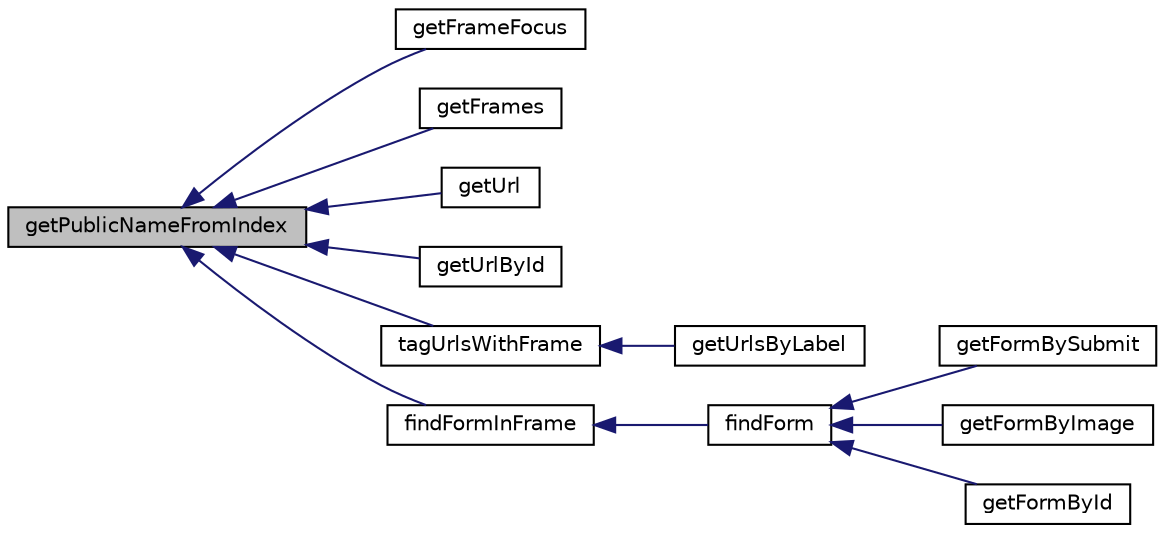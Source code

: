 digraph "getPublicNameFromIndex"
{
  edge [fontname="Helvetica",fontsize="10",labelfontname="Helvetica",labelfontsize="10"];
  node [fontname="Helvetica",fontsize="10",shape=record];
  rankdir="LR";
  Node1 [label="getPublicNameFromIndex",height=0.2,width=0.4,color="black", fillcolor="grey75", style="filled" fontcolor="black"];
  Node1 -> Node2 [dir="back",color="midnightblue",fontsize="10",style="solid",fontname="Helvetica"];
  Node2 [label="getFrameFocus",height=0.2,width=0.4,color="black", fillcolor="white", style="filled",URL="$class_simple_frameset.html#a907414235901866e146986027b0ca872"];
  Node1 -> Node3 [dir="back",color="midnightblue",fontsize="10",style="solid",fontname="Helvetica"];
  Node3 [label="getFrames",height=0.2,width=0.4,color="black", fillcolor="white", style="filled",URL="$class_simple_frameset.html#a3e66056e82f1a966cc1037678f3a38df"];
  Node1 -> Node4 [dir="back",color="midnightblue",fontsize="10",style="solid",fontname="Helvetica"];
  Node4 [label="getUrl",height=0.2,width=0.4,color="black", fillcolor="white", style="filled",URL="$class_simple_frameset.html#accd14bda49a1044b4d8dd93f020f11ee"];
  Node1 -> Node5 [dir="back",color="midnightblue",fontsize="10",style="solid",fontname="Helvetica"];
  Node5 [label="getUrlById",height=0.2,width=0.4,color="black", fillcolor="white", style="filled",URL="$class_simple_frameset.html#a6f4b53fe95c6045bb65d2f47c03c1f1f"];
  Node1 -> Node6 [dir="back",color="midnightblue",fontsize="10",style="solid",fontname="Helvetica"];
  Node6 [label="tagUrlsWithFrame",height=0.2,width=0.4,color="black", fillcolor="white", style="filled",URL="$class_simple_frameset.html#a1af3086cf7a4536f2cf18bb997aa9e2a"];
  Node6 -> Node7 [dir="back",color="midnightblue",fontsize="10",style="solid",fontname="Helvetica"];
  Node7 [label="getUrlsByLabel",height=0.2,width=0.4,color="black", fillcolor="white", style="filled",URL="$class_simple_frameset.html#a8e04fde2d709082a47ba7eb815b3fa6b"];
  Node1 -> Node8 [dir="back",color="midnightblue",fontsize="10",style="solid",fontname="Helvetica"];
  Node8 [label="findFormInFrame",height=0.2,width=0.4,color="black", fillcolor="white", style="filled",URL="$class_simple_frameset.html#a4ce8c0ac334b9f24c83c16934cb02bf3"];
  Node8 -> Node9 [dir="back",color="midnightblue",fontsize="10",style="solid",fontname="Helvetica"];
  Node9 [label="findForm",height=0.2,width=0.4,color="black", fillcolor="white", style="filled",URL="$class_simple_frameset.html#a3e3c9d2cc525472bbbb86d1833980b69"];
  Node9 -> Node10 [dir="back",color="midnightblue",fontsize="10",style="solid",fontname="Helvetica"];
  Node10 [label="getFormBySubmit",height=0.2,width=0.4,color="black", fillcolor="white", style="filled",URL="$class_simple_frameset.html#a6426dba3de5f02f1d1a692f5f58c4965"];
  Node9 -> Node11 [dir="back",color="midnightblue",fontsize="10",style="solid",fontname="Helvetica"];
  Node11 [label="getFormByImage",height=0.2,width=0.4,color="black", fillcolor="white", style="filled",URL="$class_simple_frameset.html#ae25b8e64a208b1d2661591e4f2b4f4d3"];
  Node9 -> Node12 [dir="back",color="midnightblue",fontsize="10",style="solid",fontname="Helvetica"];
  Node12 [label="getFormById",height=0.2,width=0.4,color="black", fillcolor="white", style="filled",URL="$class_simple_frameset.html#a7cd8ee2a43dd4cec65a0c4f828e1a772"];
}
